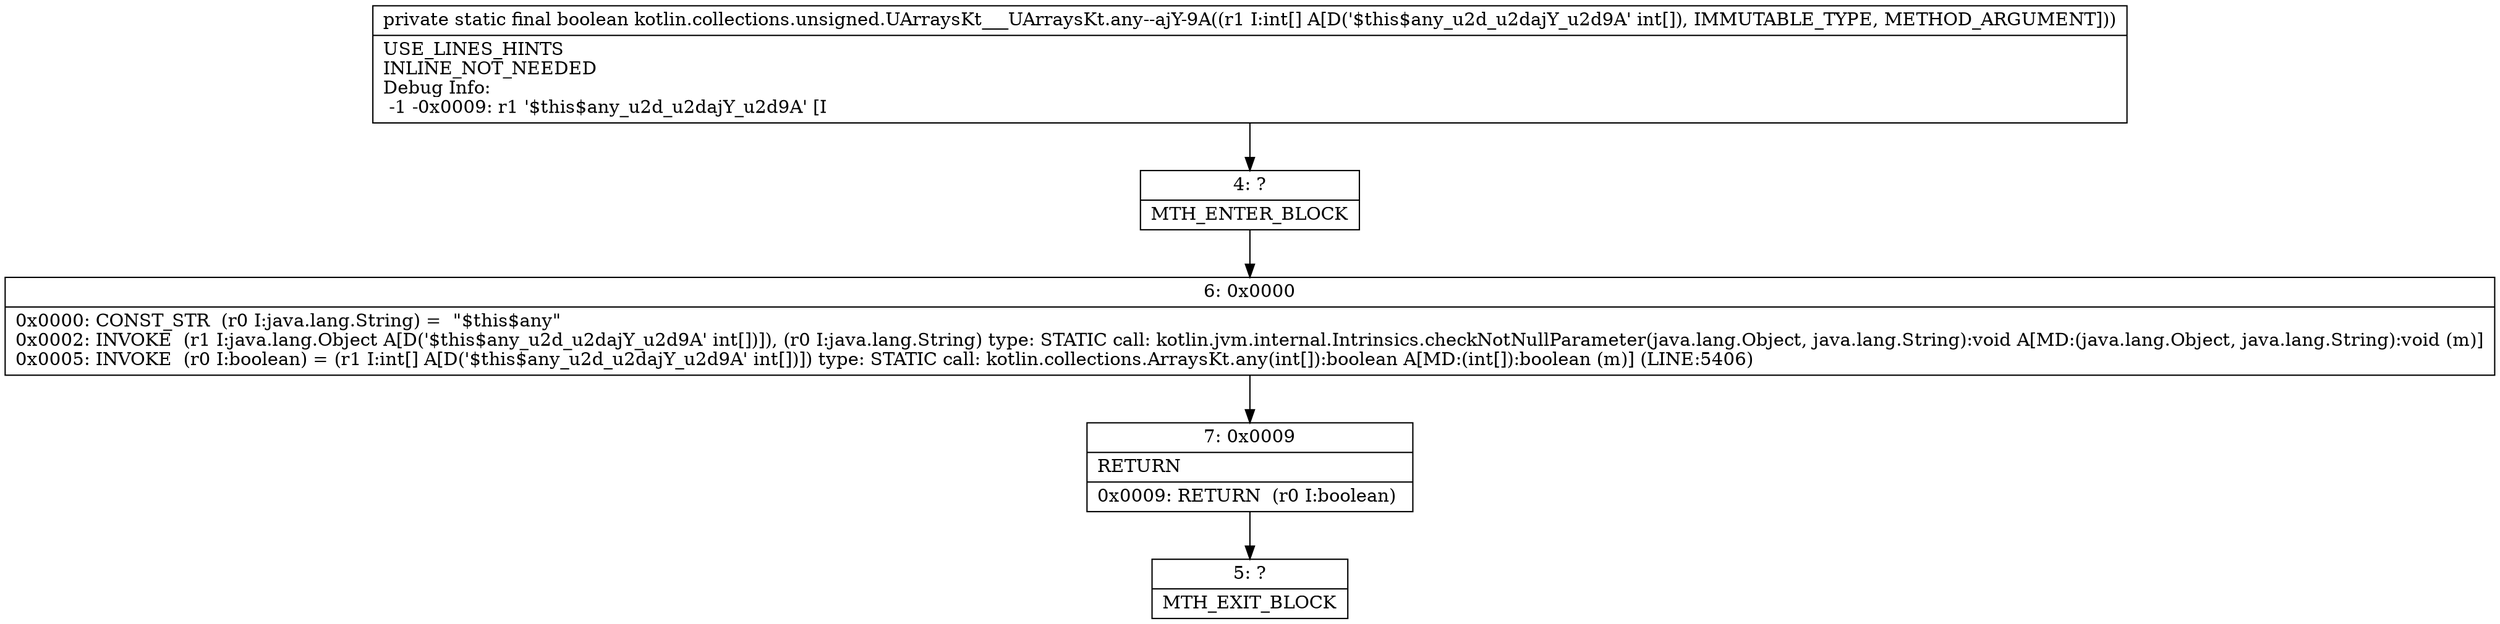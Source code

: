 digraph "CFG forkotlin.collections.unsigned.UArraysKt___UArraysKt.any\-\-ajY\-9A([I)Z" {
Node_4 [shape=record,label="{4\:\ ?|MTH_ENTER_BLOCK\l}"];
Node_6 [shape=record,label="{6\:\ 0x0000|0x0000: CONST_STR  (r0 I:java.lang.String) =  \"$this$any\" \l0x0002: INVOKE  (r1 I:java.lang.Object A[D('$this$any_u2d_u2dajY_u2d9A' int[])]), (r0 I:java.lang.String) type: STATIC call: kotlin.jvm.internal.Intrinsics.checkNotNullParameter(java.lang.Object, java.lang.String):void A[MD:(java.lang.Object, java.lang.String):void (m)]\l0x0005: INVOKE  (r0 I:boolean) = (r1 I:int[] A[D('$this$any_u2d_u2dajY_u2d9A' int[])]) type: STATIC call: kotlin.collections.ArraysKt.any(int[]):boolean A[MD:(int[]):boolean (m)] (LINE:5406)\l}"];
Node_7 [shape=record,label="{7\:\ 0x0009|RETURN\l|0x0009: RETURN  (r0 I:boolean) \l}"];
Node_5 [shape=record,label="{5\:\ ?|MTH_EXIT_BLOCK\l}"];
MethodNode[shape=record,label="{private static final boolean kotlin.collections.unsigned.UArraysKt___UArraysKt.any\-\-ajY\-9A((r1 I:int[] A[D('$this$any_u2d_u2dajY_u2d9A' int[]), IMMUTABLE_TYPE, METHOD_ARGUMENT]))  | USE_LINES_HINTS\lINLINE_NOT_NEEDED\lDebug Info:\l  \-1 \-0x0009: r1 '$this$any_u2d_u2dajY_u2d9A' [I\l}"];
MethodNode -> Node_4;Node_4 -> Node_6;
Node_6 -> Node_7;
Node_7 -> Node_5;
}

